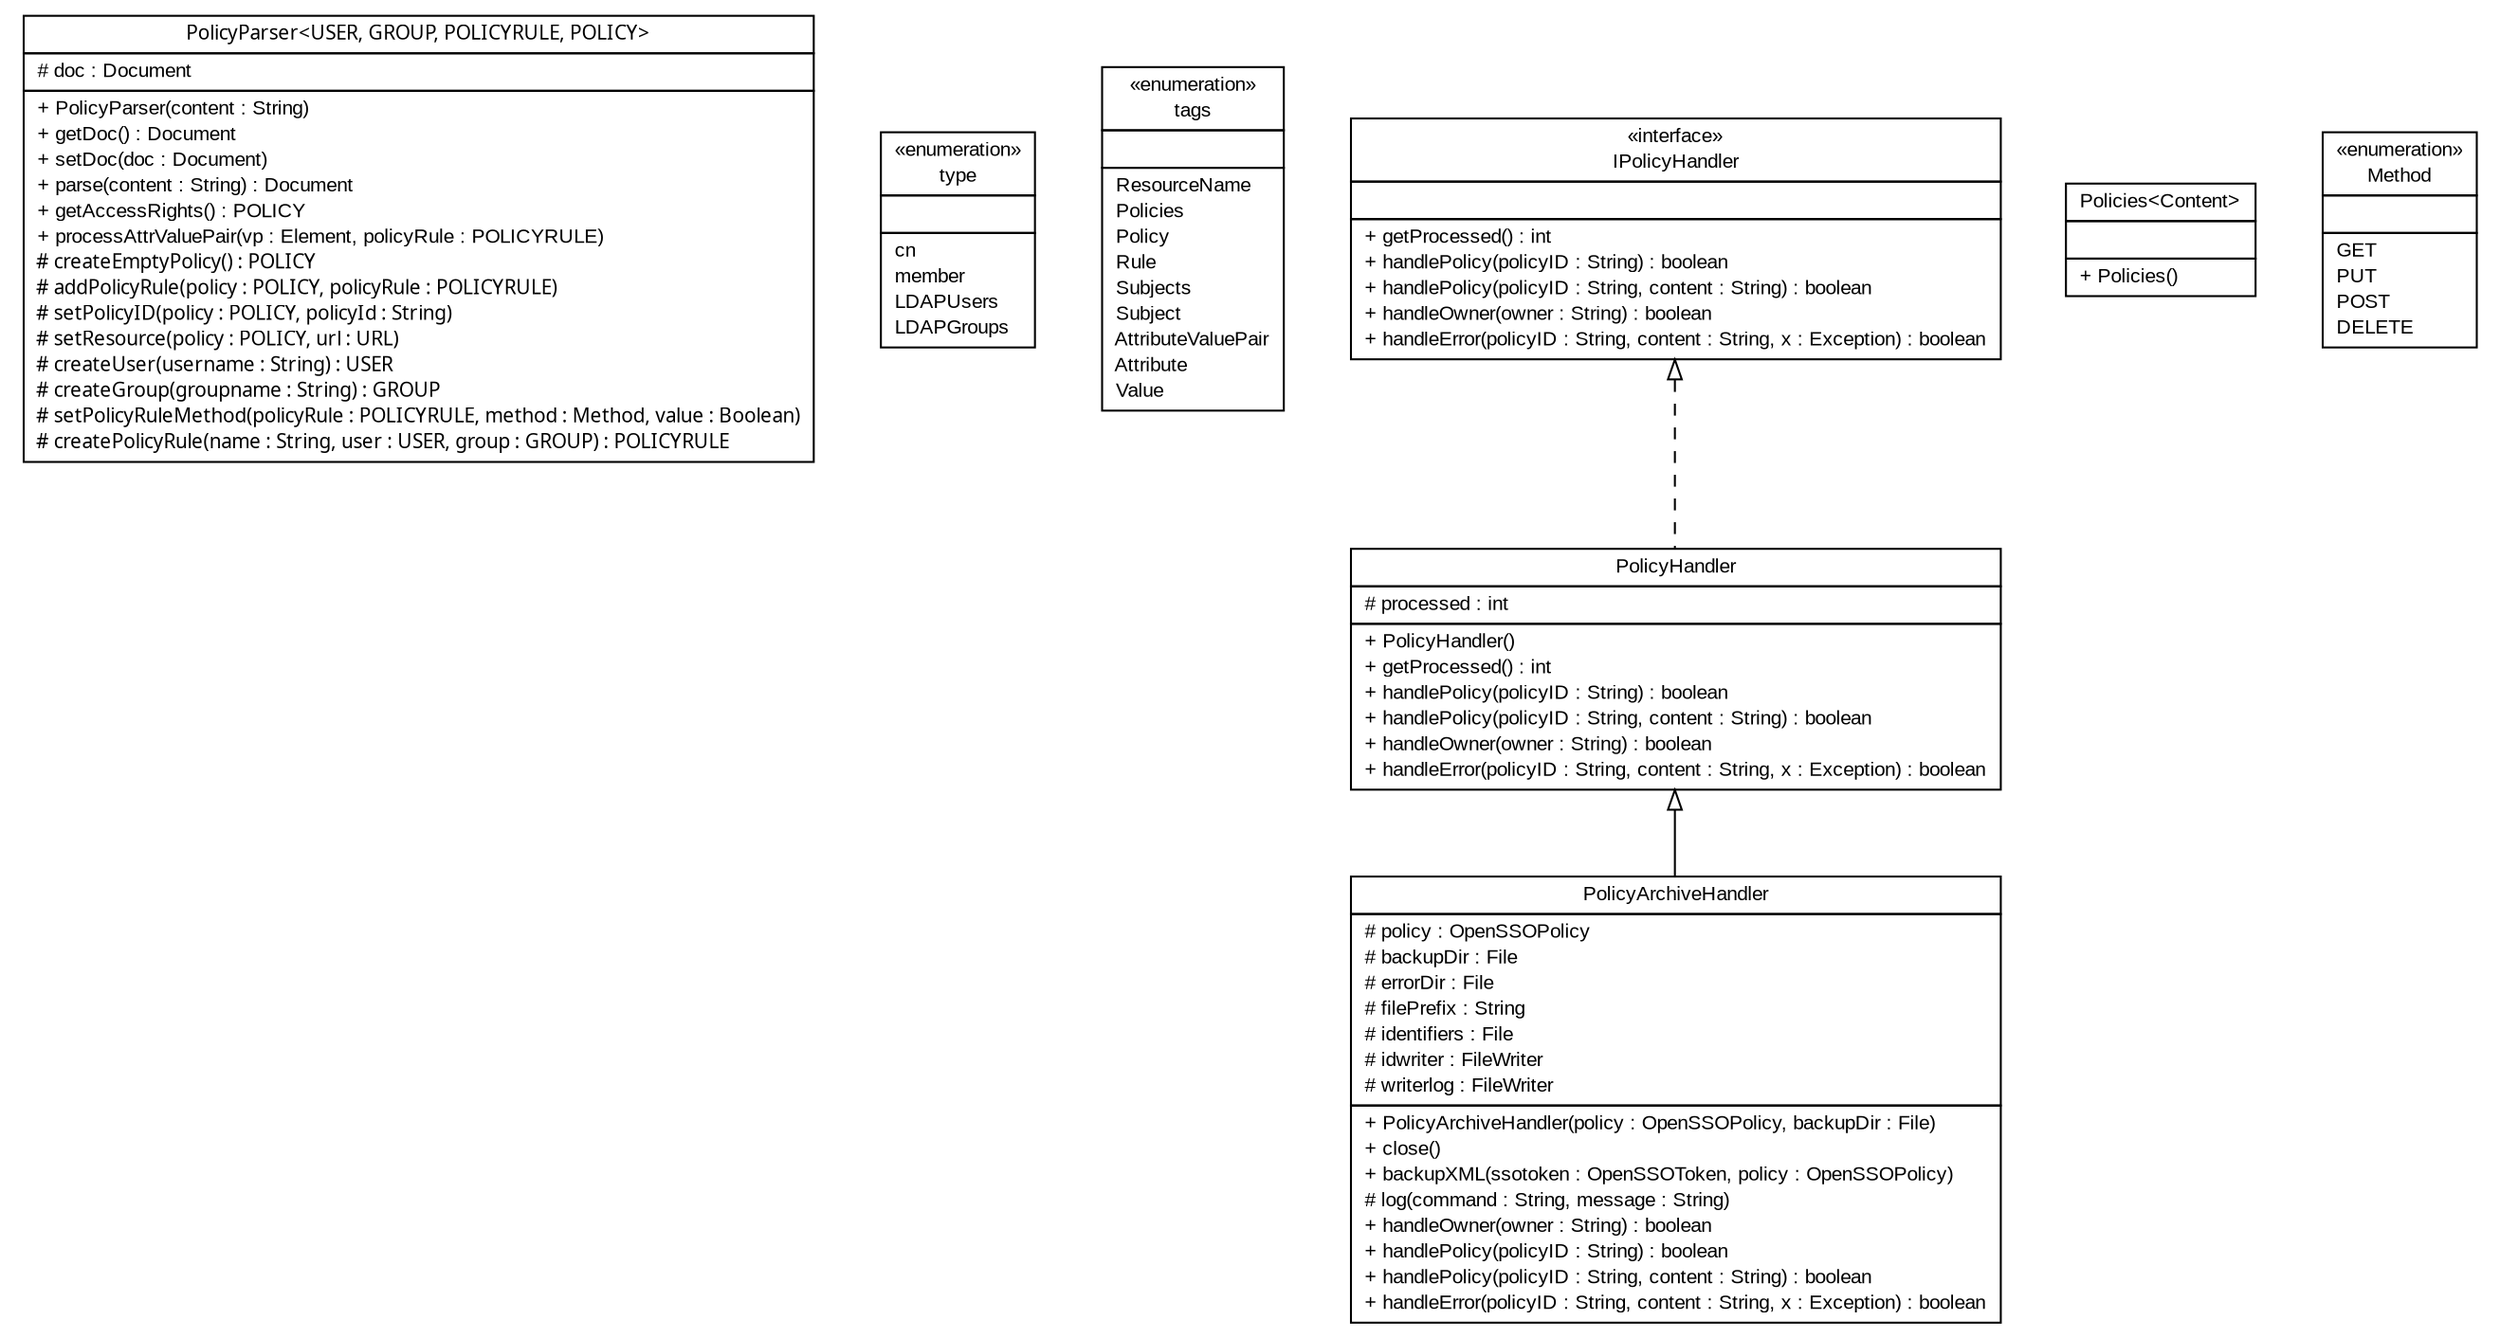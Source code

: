 #!/usr/local/bin/dot
#
# Class diagram 
# Generated by UmlGraph version 4.6 (http://www.spinellis.gr/sw/umlgraph)
#

digraph G {
	edge [fontname="arial",fontsize=10,labelfontname="arial",labelfontsize=10];
	node [fontname="arial",fontsize=10,shape=plaintext];
	// org.opentox.aa.policy.PolicyParser<USER, GROUP, POLICYRULE, POLICY>
	c140 [label=<<table border="0" cellborder="1" cellspacing="0" cellpadding="2" port="p" href="./PolicyParser.html">
		<tr><td><table border="0" cellspacing="0" cellpadding="1">
			<tr><td><font face="ariali"> PolicyParser&lt;USER, GROUP, POLICYRULE, POLICY&gt; </font></td></tr>
		</table></td></tr>
		<tr><td><table border="0" cellspacing="0" cellpadding="1">
			<tr><td align="left"> # doc : Document </td></tr>
		</table></td></tr>
		<tr><td><table border="0" cellspacing="0" cellpadding="1">
			<tr><td align="left"> + PolicyParser(content : String) </td></tr>
			<tr><td align="left"> + getDoc() : Document </td></tr>
			<tr><td align="left"> + setDoc(doc : Document) </td></tr>
			<tr><td align="left"> + parse(content : String) : Document </td></tr>
			<tr><td align="left"> + getAccessRights() : POLICY </td></tr>
			<tr><td align="left"> + processAttrValuePair(vp : Element, policyRule : POLICYRULE) </td></tr>
			<tr><td align="left"><font face="ariali" point-size="10.0"> # createEmptyPolicy() : POLICY </font></td></tr>
			<tr><td align="left"><font face="ariali" point-size="10.0"> # addPolicyRule(policy : POLICY, policyRule : POLICYRULE) </font></td></tr>
			<tr><td align="left"><font face="ariali" point-size="10.0"> # setPolicyID(policy : POLICY, policyId : String) </font></td></tr>
			<tr><td align="left"><font face="ariali" point-size="10.0"> # setResource(policy : POLICY, url : URL) </font></td></tr>
			<tr><td align="left"><font face="ariali" point-size="10.0"> # createUser(username : String) : USER </font></td></tr>
			<tr><td align="left"><font face="ariali" point-size="10.0"> # createGroup(groupname : String) : GROUP </font></td></tr>
			<tr><td align="left"><font face="ariali" point-size="10.0"> # setPolicyRuleMethod(policyRule : POLICYRULE, method : Method, value : Boolean) </font></td></tr>
			<tr><td align="left"><font face="ariali" point-size="10.0"> # createPolicyRule(name : String, user : USER, group : GROUP) : POLICYRULE </font></td></tr>
		</table></td></tr>
		</table>>, fontname="arial", fontcolor="black", fontsize=10.0];
	// org.opentox.aa.policy.PolicyParser.type
	c141 [label=<<table border="0" cellborder="1" cellspacing="0" cellpadding="2" port="p" href="./PolicyParser.type.html">
		<tr><td><table border="0" cellspacing="0" cellpadding="1">
			<tr><td> &laquo;enumeration&raquo; </td></tr>
			<tr><td> type </td></tr>
		</table></td></tr>
		<tr><td><table border="0" cellspacing="0" cellpadding="1">
			<tr><td align="left">  </td></tr>
		</table></td></tr>
		<tr><td><table border="0" cellspacing="0" cellpadding="1">
			<tr><td align="left"> cn </td></tr>
			<tr><td align="left"> member </td></tr>
			<tr><td align="left"> LDAPUsers </td></tr>
			<tr><td align="left"> LDAPGroups </td></tr>
		</table></td></tr>
		</table>>, fontname="arial", fontcolor="black", fontsize=10.0];
	// org.opentox.aa.policy.PolicyParser.tags
	c142 [label=<<table border="0" cellborder="1" cellspacing="0" cellpadding="2" port="p" href="./PolicyParser.tags.html">
		<tr><td><table border="0" cellspacing="0" cellpadding="1">
			<tr><td> &laquo;enumeration&raquo; </td></tr>
			<tr><td> tags </td></tr>
		</table></td></tr>
		<tr><td><table border="0" cellspacing="0" cellpadding="1">
			<tr><td align="left">  </td></tr>
		</table></td></tr>
		<tr><td><table border="0" cellspacing="0" cellpadding="1">
			<tr><td align="left"> ResourceName </td></tr>
			<tr><td align="left"> Policies </td></tr>
			<tr><td align="left"> Policy </td></tr>
			<tr><td align="left"> Rule </td></tr>
			<tr><td align="left"> Subjects </td></tr>
			<tr><td align="left"> Subject </td></tr>
			<tr><td align="left"> AttributeValuePair </td></tr>
			<tr><td align="left"> Attribute </td></tr>
			<tr><td align="left"> Value </td></tr>
		</table></td></tr>
		</table>>, fontname="arial", fontcolor="black", fontsize=10.0];
	// org.opentox.aa.policy.PolicyHandler
	c143 [label=<<table border="0" cellborder="1" cellspacing="0" cellpadding="2" port="p" href="./PolicyHandler.html">
		<tr><td><table border="0" cellspacing="0" cellpadding="1">
			<tr><td> PolicyHandler </td></tr>
		</table></td></tr>
		<tr><td><table border="0" cellspacing="0" cellpadding="1">
			<tr><td align="left"> # processed : int </td></tr>
		</table></td></tr>
		<tr><td><table border="0" cellspacing="0" cellpadding="1">
			<tr><td align="left"> + PolicyHandler() </td></tr>
			<tr><td align="left"> + getProcessed() : int </td></tr>
			<tr><td align="left"> + handlePolicy(policyID : String) : boolean </td></tr>
			<tr><td align="left"> + handlePolicy(policyID : String, content : String) : boolean </td></tr>
			<tr><td align="left"> + handleOwner(owner : String) : boolean </td></tr>
			<tr><td align="left"> + handleError(policyID : String, content : String, x : Exception) : boolean </td></tr>
		</table></td></tr>
		</table>>, fontname="arial", fontcolor="black", fontsize=10.0];
	// org.opentox.aa.policy.PolicyArchiveHandler
	c144 [label=<<table border="0" cellborder="1" cellspacing="0" cellpadding="2" port="p" href="./PolicyArchiveHandler.html">
		<tr><td><table border="0" cellspacing="0" cellpadding="1">
			<tr><td> PolicyArchiveHandler </td></tr>
		</table></td></tr>
		<tr><td><table border="0" cellspacing="0" cellpadding="1">
			<tr><td align="left"> # policy : OpenSSOPolicy </td></tr>
			<tr><td align="left"> # backupDir : File </td></tr>
			<tr><td align="left"> # errorDir : File </td></tr>
			<tr><td align="left"> # filePrefix : String </td></tr>
			<tr><td align="left"> # identifiers : File </td></tr>
			<tr><td align="left"> # idwriter : FileWriter </td></tr>
			<tr><td align="left"> # writerlog : FileWriter </td></tr>
		</table></td></tr>
		<tr><td><table border="0" cellspacing="0" cellpadding="1">
			<tr><td align="left"> + PolicyArchiveHandler(policy : OpenSSOPolicy, backupDir : File) </td></tr>
			<tr><td align="left"> + close() </td></tr>
			<tr><td align="left"> + backupXML(ssotoken : OpenSSOToken, policy : OpenSSOPolicy) </td></tr>
			<tr><td align="left"> # log(command : String, message : String) </td></tr>
			<tr><td align="left"> + handleOwner(owner : String) : boolean </td></tr>
			<tr><td align="left"> + handlePolicy(policyID : String) : boolean </td></tr>
			<tr><td align="left"> + handlePolicy(policyID : String, content : String) : boolean </td></tr>
			<tr><td align="left"> + handleError(policyID : String, content : String, x : Exception) : boolean </td></tr>
		</table></td></tr>
		</table>>, fontname="arial", fontcolor="black", fontsize=10.0];
	// org.opentox.aa.policy.Policies<Content>
	c145 [label=<<table border="0" cellborder="1" cellspacing="0" cellpadding="2" port="p" href="./Policies.html">
		<tr><td><table border="0" cellspacing="0" cellpadding="1">
			<tr><td> Policies&lt;Content&gt; </td></tr>
		</table></td></tr>
		<tr><td><table border="0" cellspacing="0" cellpadding="1">
			<tr><td align="left">  </td></tr>
		</table></td></tr>
		<tr><td><table border="0" cellspacing="0" cellpadding="1">
			<tr><td align="left"> + Policies() </td></tr>
		</table></td></tr>
		</table>>, fontname="arial", fontcolor="black", fontsize=10.0];
	// org.opentox.aa.policy.Method
	c146 [label=<<table border="0" cellborder="1" cellspacing="0" cellpadding="2" port="p" href="./Method.html">
		<tr><td><table border="0" cellspacing="0" cellpadding="1">
			<tr><td> &laquo;enumeration&raquo; </td></tr>
			<tr><td> Method </td></tr>
		</table></td></tr>
		<tr><td><table border="0" cellspacing="0" cellpadding="1">
			<tr><td align="left">  </td></tr>
		</table></td></tr>
		<tr><td><table border="0" cellspacing="0" cellpadding="1">
			<tr><td align="left"> GET </td></tr>
			<tr><td align="left"> PUT </td></tr>
			<tr><td align="left"> POST </td></tr>
			<tr><td align="left"> DELETE </td></tr>
		</table></td></tr>
		</table>>, fontname="arial", fontcolor="black", fontsize=10.0];
	// org.opentox.aa.policy.IPolicyHandler
	c147 [label=<<table border="0" cellborder="1" cellspacing="0" cellpadding="2" port="p" href="./IPolicyHandler.html">
		<tr><td><table border="0" cellspacing="0" cellpadding="1">
			<tr><td> &laquo;interface&raquo; </td></tr>
			<tr><td> IPolicyHandler </td></tr>
		</table></td></tr>
		<tr><td><table border="0" cellspacing="0" cellpadding="1">
			<tr><td align="left">  </td></tr>
		</table></td></tr>
		<tr><td><table border="0" cellspacing="0" cellpadding="1">
			<tr><td align="left"> + getProcessed() : int </td></tr>
			<tr><td align="left"> + handlePolicy(policyID : String) : boolean </td></tr>
			<tr><td align="left"> + handlePolicy(policyID : String, content : String) : boolean </td></tr>
			<tr><td align="left"> + handleOwner(owner : String) : boolean </td></tr>
			<tr><td align="left"> + handleError(policyID : String, content : String, x : Exception) : boolean </td></tr>
		</table></td></tr>
		</table>>, fontname="arial", fontcolor="black", fontsize=10.0];
	//org.opentox.aa.policy.PolicyHandler implements org.opentox.aa.policy.IPolicyHandler
	c147:p -> c143:p [dir=back,arrowtail=empty,style=dashed];
	//org.opentox.aa.policy.PolicyArchiveHandler extends org.opentox.aa.policy.PolicyHandler
	c143:p -> c144:p [dir=back,arrowtail=empty];
}

